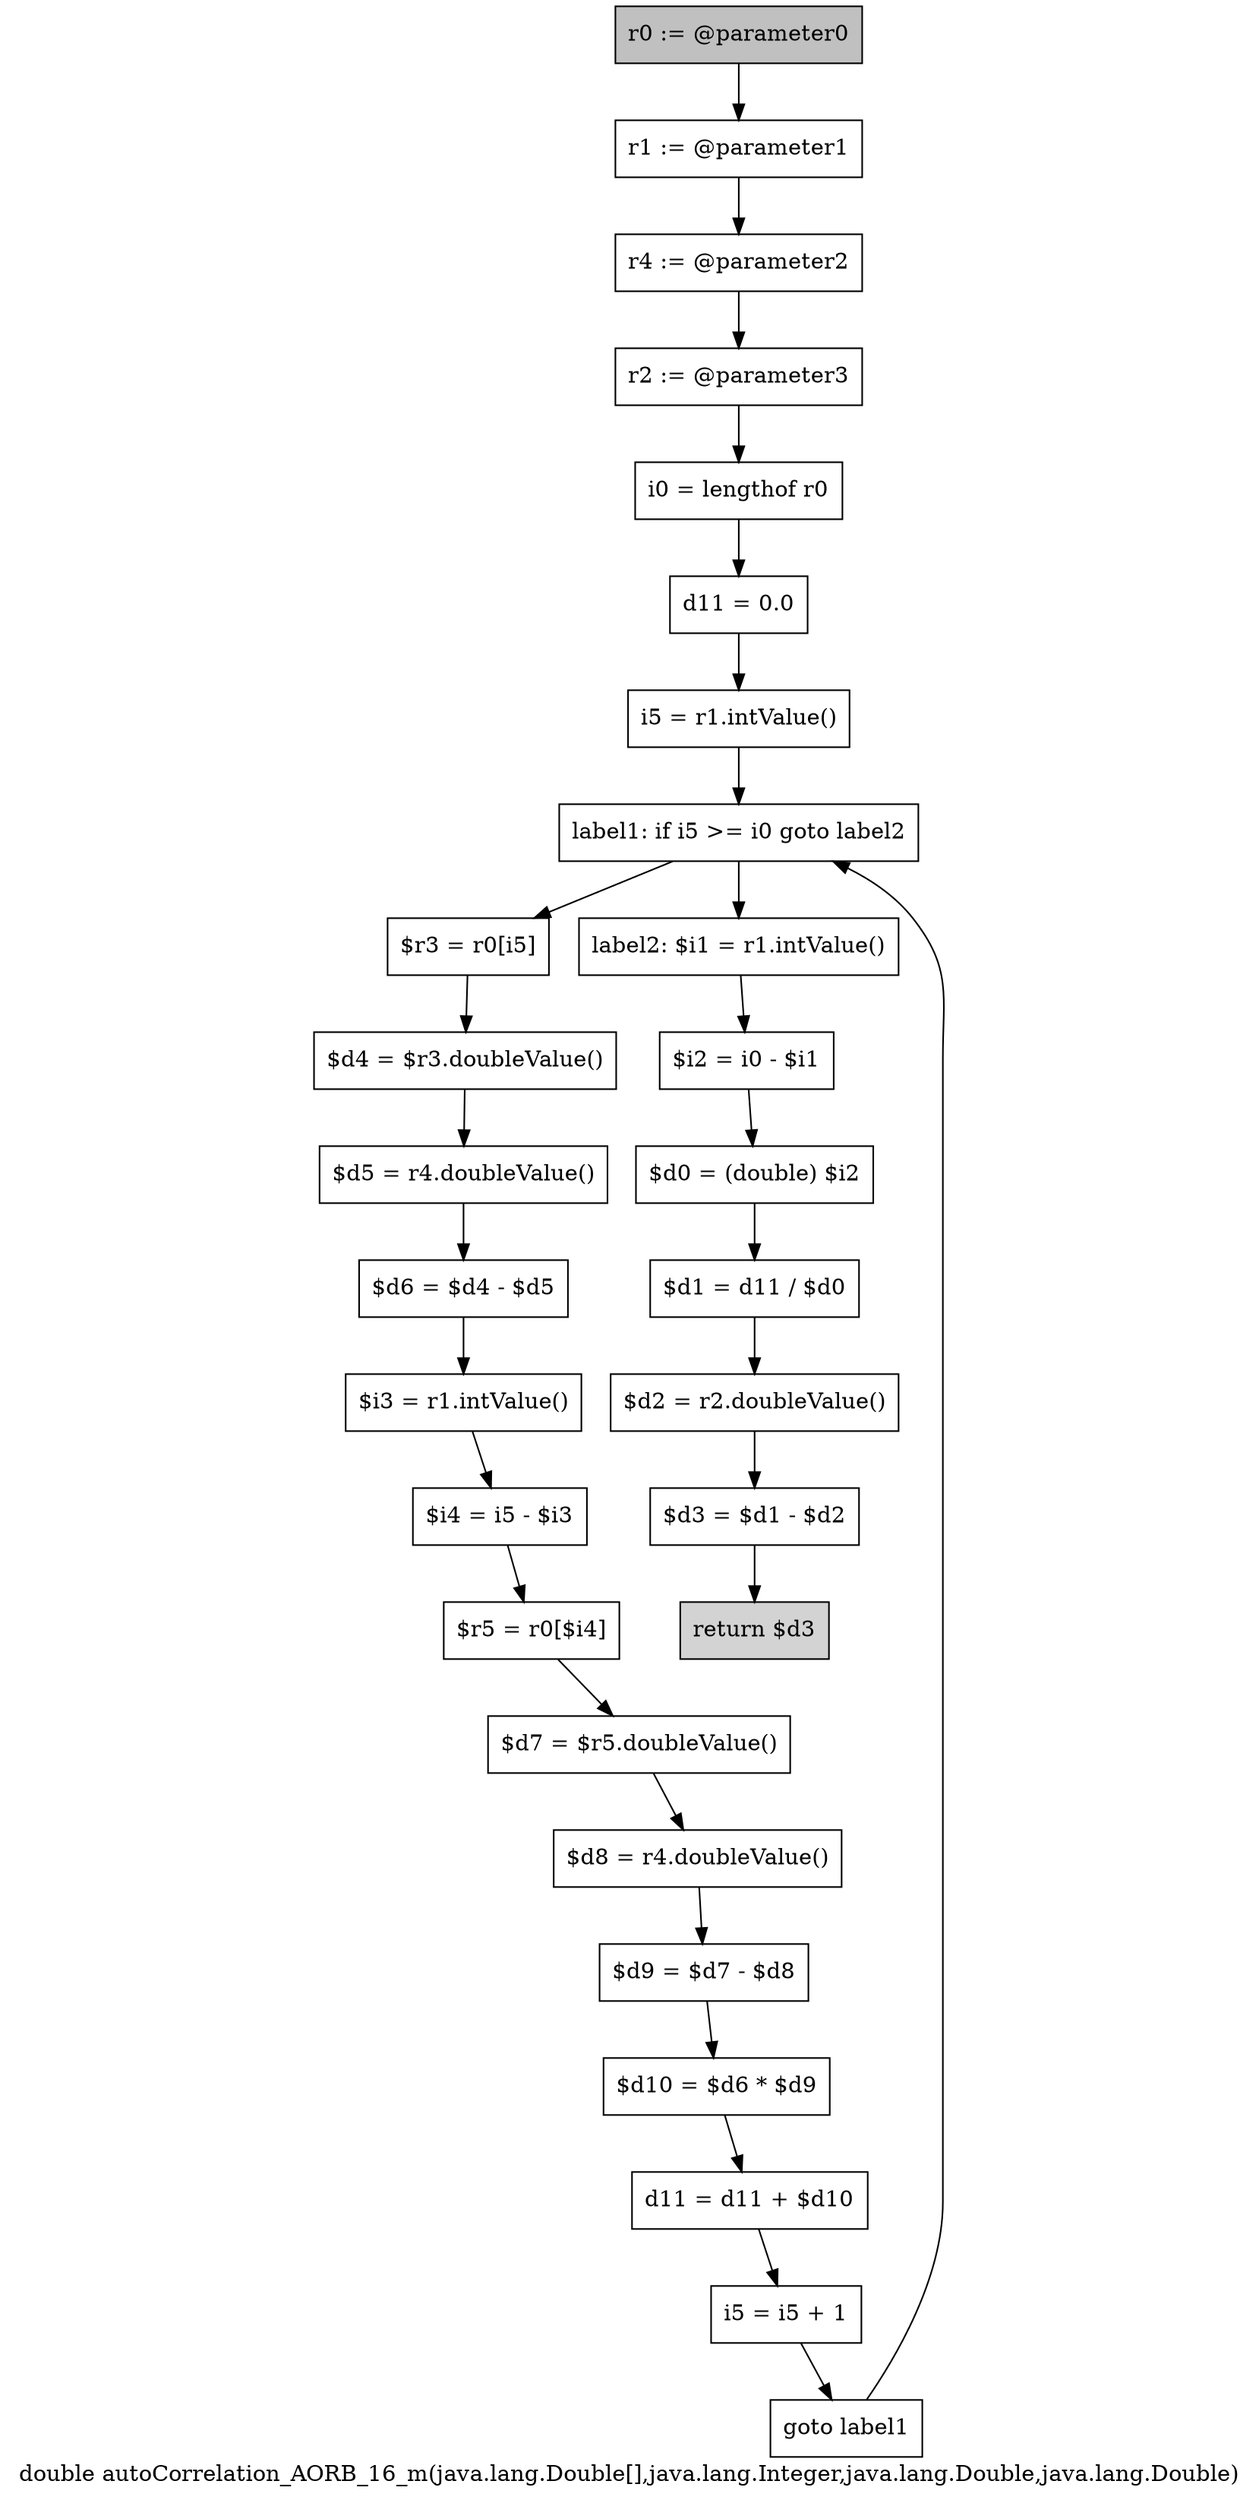 digraph "double autoCorrelation_AORB_16_m(java.lang.Double[],java.lang.Integer,java.lang.Double,java.lang.Double)" {
    label="double autoCorrelation_AORB_16_m(java.lang.Double[],java.lang.Integer,java.lang.Double,java.lang.Double)";
    node [shape=box];
    "0" [style=filled,fillcolor=gray,label="r0 := @parameter0",];
    "1" [label="r1 := @parameter1",];
    "0"->"1";
    "2" [label="r4 := @parameter2",];
    "1"->"2";
    "3" [label="r2 := @parameter3",];
    "2"->"3";
    "4" [label="i0 = lengthof r0",];
    "3"->"4";
    "5" [label="d11 = 0.0",];
    "4"->"5";
    "6" [label="i5 = r1.intValue()",];
    "5"->"6";
    "7" [label="label1: if i5 >= i0 goto label2",];
    "6"->"7";
    "8" [label="$r3 = r0[i5]",];
    "7"->"8";
    "22" [label="label2: $i1 = r1.intValue()",];
    "7"->"22";
    "9" [label="$d4 = $r3.doubleValue()",];
    "8"->"9";
    "10" [label="$d5 = r4.doubleValue()",];
    "9"->"10";
    "11" [label="$d6 = $d4 - $d5",];
    "10"->"11";
    "12" [label="$i3 = r1.intValue()",];
    "11"->"12";
    "13" [label="$i4 = i5 - $i3",];
    "12"->"13";
    "14" [label="$r5 = r0[$i4]",];
    "13"->"14";
    "15" [label="$d7 = $r5.doubleValue()",];
    "14"->"15";
    "16" [label="$d8 = r4.doubleValue()",];
    "15"->"16";
    "17" [label="$d9 = $d7 - $d8",];
    "16"->"17";
    "18" [label="$d10 = $d6 * $d9",];
    "17"->"18";
    "19" [label="d11 = d11 + $d10",];
    "18"->"19";
    "20" [label="i5 = i5 + 1",];
    "19"->"20";
    "21" [label="goto label1",];
    "20"->"21";
    "21"->"7";
    "23" [label="$i2 = i0 - $i1",];
    "22"->"23";
    "24" [label="$d0 = (double) $i2",];
    "23"->"24";
    "25" [label="$d1 = d11 / $d0",];
    "24"->"25";
    "26" [label="$d2 = r2.doubleValue()",];
    "25"->"26";
    "27" [label="$d3 = $d1 - $d2",];
    "26"->"27";
    "28" [style=filled,fillcolor=lightgray,label="return $d3",];
    "27"->"28";
}
